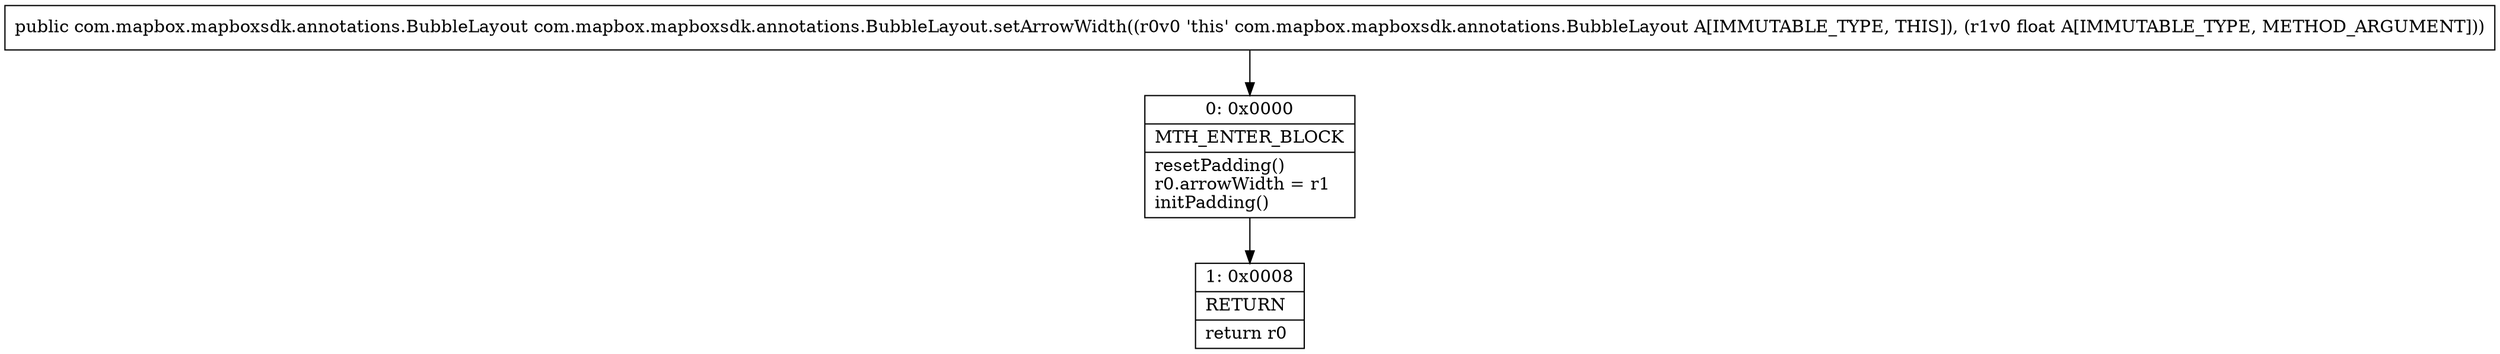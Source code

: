 digraph "CFG forcom.mapbox.mapboxsdk.annotations.BubbleLayout.setArrowWidth(F)Lcom\/mapbox\/mapboxsdk\/annotations\/BubbleLayout;" {
Node_0 [shape=record,label="{0\:\ 0x0000|MTH_ENTER_BLOCK\l|resetPadding()\lr0.arrowWidth = r1\linitPadding()\l}"];
Node_1 [shape=record,label="{1\:\ 0x0008|RETURN\l|return r0\l}"];
MethodNode[shape=record,label="{public com.mapbox.mapboxsdk.annotations.BubbleLayout com.mapbox.mapboxsdk.annotations.BubbleLayout.setArrowWidth((r0v0 'this' com.mapbox.mapboxsdk.annotations.BubbleLayout A[IMMUTABLE_TYPE, THIS]), (r1v0 float A[IMMUTABLE_TYPE, METHOD_ARGUMENT])) }"];
MethodNode -> Node_0;
Node_0 -> Node_1;
}


